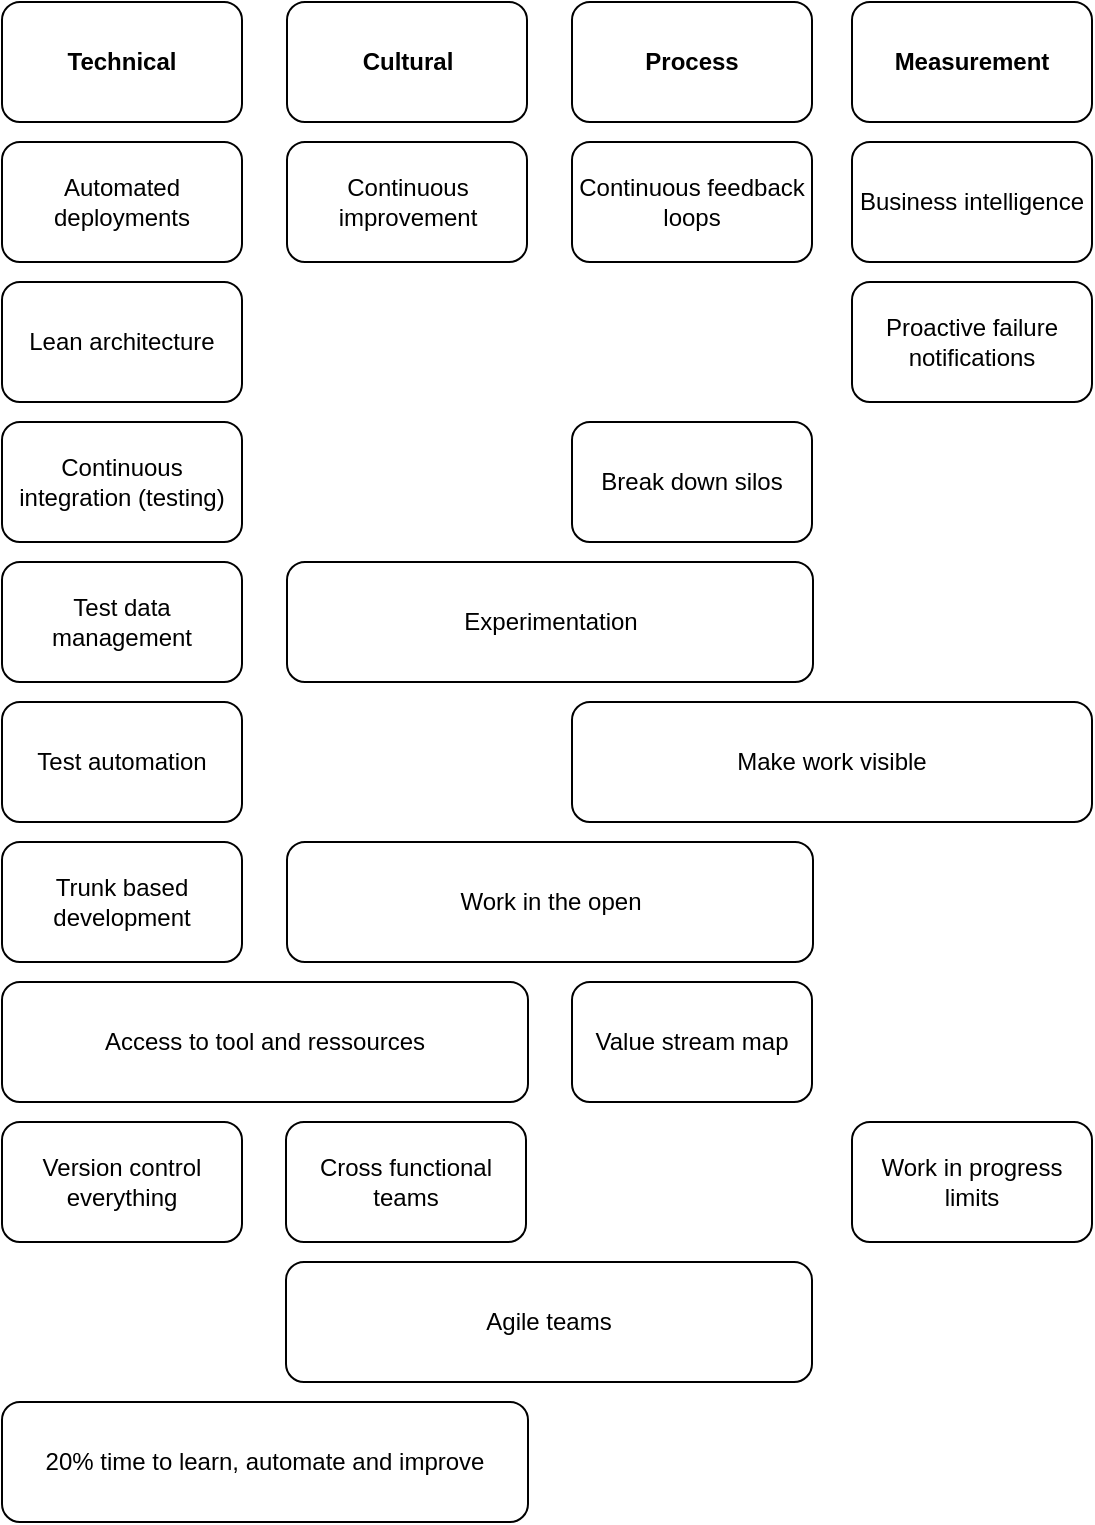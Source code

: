 <?xml version="1.0" encoding="UTF-8"?>
<mxfile version="12.1.8" pages="1">
  <diagram id="m00daAreZ72iulBzQ2Yw" name="Page-1">
    <mxGraphModel dx="1408" dy="772" grid="1" gridSize="10" guides="1" tooltips="1" connect="1" arrows="1" fold="1" page="1" pageScale="1" pageWidth="850" pageHeight="1100" math="0" shadow="0">
      <root>
        <mxCell id="0"/>
        <mxCell id="1" parent="0"/>
        <mxCell id="XhBChnrYhzUHxZH-kSNu-1" value="Cultural" style="rounded=1;whiteSpace=wrap;html=1;fontStyle=1" vertex="1" parent="1">
          <mxGeometry x="294.5" y="80" width="120" height="60" as="geometry"/>
        </mxCell>
        <mxCell id="XhBChnrYhzUHxZH-kSNu-2" value="Technical" style="rounded=1;whiteSpace=wrap;html=1;fontStyle=1" vertex="1" parent="1">
          <mxGeometry x="152" y="80" width="120" height="60" as="geometry"/>
        </mxCell>
        <mxCell id="XhBChnrYhzUHxZH-kSNu-3" value="&lt;div&gt;Process&lt;/div&gt;" style="rounded=1;whiteSpace=wrap;html=1;fontStyle=1" vertex="1" parent="1">
          <mxGeometry x="437" y="80" width="120" height="60" as="geometry"/>
        </mxCell>
        <mxCell id="XhBChnrYhzUHxZH-kSNu-4" value="Measurement" style="rounded=1;whiteSpace=wrap;html=1;fontStyle=1" vertex="1" parent="1">
          <mxGeometry x="577" y="80" width="120" height="60" as="geometry"/>
        </mxCell>
        <mxCell id="XhBChnrYhzUHxZH-kSNu-5" value="20% time to learn, automate and improve" style="rounded=1;whiteSpace=wrap;html=1;" vertex="1" parent="1">
          <mxGeometry x="152" y="780" width="263" height="60" as="geometry"/>
        </mxCell>
        <mxCell id="XhBChnrYhzUHxZH-kSNu-6" value="Access to tool and ressources" style="rounded=1;whiteSpace=wrap;html=1;" vertex="1" parent="1">
          <mxGeometry x="152" y="570" width="263" height="60" as="geometry"/>
        </mxCell>
        <mxCell id="XhBChnrYhzUHxZH-kSNu-7" value="Work in the open" style="rounded=1;whiteSpace=wrap;html=1;" vertex="1" parent="1">
          <mxGeometry x="294.5" y="500" width="263" height="60" as="geometry"/>
        </mxCell>
        <mxCell id="XhBChnrYhzUHxZH-kSNu-9" value="Agile teams" style="rounded=1;whiteSpace=wrap;html=1;" vertex="1" parent="1">
          <mxGeometry x="294" y="710" width="263" height="60" as="geometry"/>
        </mxCell>
        <mxCell id="XhBChnrYhzUHxZH-kSNu-10" value="Experimentation" style="rounded=1;whiteSpace=wrap;html=1;" vertex="1" parent="1">
          <mxGeometry x="294.5" y="360" width="263" height="60" as="geometry"/>
        </mxCell>
        <mxCell id="XhBChnrYhzUHxZH-kSNu-11" value="Business intelligence" style="rounded=1;whiteSpace=wrap;html=1;" vertex="1" parent="1">
          <mxGeometry x="577" y="150" width="120" height="60" as="geometry"/>
        </mxCell>
        <mxCell id="XhBChnrYhzUHxZH-kSNu-12" value="Proactive failure notifications" style="rounded=1;whiteSpace=wrap;html=1;" vertex="1" parent="1">
          <mxGeometry x="577" y="220" width="120" height="60" as="geometry"/>
        </mxCell>
        <mxCell id="XhBChnrYhzUHxZH-kSNu-14" value="Work in progress limits" style="rounded=1;whiteSpace=wrap;html=1;" vertex="1" parent="1">
          <mxGeometry x="577" y="640" width="120" height="60" as="geometry"/>
        </mxCell>
        <mxCell id="XhBChnrYhzUHxZH-kSNu-15" value="Continuous improvement" style="rounded=1;whiteSpace=wrap;html=1;" vertex="1" parent="1">
          <mxGeometry x="294.5" y="150" width="120" height="60" as="geometry"/>
        </mxCell>
        <mxCell id="XhBChnrYhzUHxZH-kSNu-16" value="Automated deployments" style="rounded=1;whiteSpace=wrap;html=1;" vertex="1" parent="1">
          <mxGeometry x="152" y="150" width="120" height="60" as="geometry"/>
        </mxCell>
        <mxCell id="XhBChnrYhzUHxZH-kSNu-17" value="Continuous integration (testing)" style="rounded=1;whiteSpace=wrap;html=1;" vertex="1" parent="1">
          <mxGeometry x="152" y="290" width="120" height="60" as="geometry"/>
        </mxCell>
        <mxCell id="XhBChnrYhzUHxZH-kSNu-18" value="Test data management" style="rounded=1;whiteSpace=wrap;html=1;" vertex="1" parent="1">
          <mxGeometry x="152" y="360" width="120" height="60" as="geometry"/>
        </mxCell>
        <mxCell id="XhBChnrYhzUHxZH-kSNu-20" value="Test automation" style="rounded=1;whiteSpace=wrap;html=1;" vertex="1" parent="1">
          <mxGeometry x="152" y="430" width="120" height="60" as="geometry"/>
        </mxCell>
        <mxCell id="XhBChnrYhzUHxZH-kSNu-21" value="Trunk based development" style="rounded=1;whiteSpace=wrap;html=1;" vertex="1" parent="1">
          <mxGeometry x="152" y="500" width="120" height="60" as="geometry"/>
        </mxCell>
        <mxCell id="XhBChnrYhzUHxZH-kSNu-22" value="Version control everything" style="rounded=1;whiteSpace=wrap;html=1;" vertex="1" parent="1">
          <mxGeometry x="152" y="640" width="120" height="60" as="geometry"/>
        </mxCell>
        <mxCell id="XhBChnrYhzUHxZH-kSNu-23" value="Cross functional teams" style="rounded=1;whiteSpace=wrap;html=1;" vertex="1" parent="1">
          <mxGeometry x="294" y="640" width="120" height="60" as="geometry"/>
        </mxCell>
        <mxCell id="XhBChnrYhzUHxZH-kSNu-24" value="Break down silos" style="rounded=1;whiteSpace=wrap;html=1;" vertex="1" parent="1">
          <mxGeometry x="437" y="290" width="120" height="60" as="geometry"/>
        </mxCell>
        <mxCell id="XhBChnrYhzUHxZH-kSNu-25" value="Continuous feedback loops" style="rounded=1;whiteSpace=wrap;html=1;" vertex="1" parent="1">
          <mxGeometry x="437" y="150" width="120" height="60" as="geometry"/>
        </mxCell>
        <mxCell id="XhBChnrYhzUHxZH-kSNu-26" value="Value stream map" style="rounded=1;whiteSpace=wrap;html=1;" vertex="1" parent="1">
          <mxGeometry x="437" y="570" width="120" height="60" as="geometry"/>
        </mxCell>
        <mxCell id="XhBChnrYhzUHxZH-kSNu-27" value="Make work visible" style="rounded=1;whiteSpace=wrap;html=1;" vertex="1" parent="1">
          <mxGeometry x="437" y="430" width="260" height="60" as="geometry"/>
        </mxCell>
        <mxCell id="XhBChnrYhzUHxZH-kSNu-29" value="Lean architecture" style="rounded=1;whiteSpace=wrap;html=1;" vertex="1" parent="1">
          <mxGeometry x="152" y="220" width="120" height="60" as="geometry"/>
        </mxCell>
      </root>
    </mxGraphModel>
  </diagram>
</mxfile>
